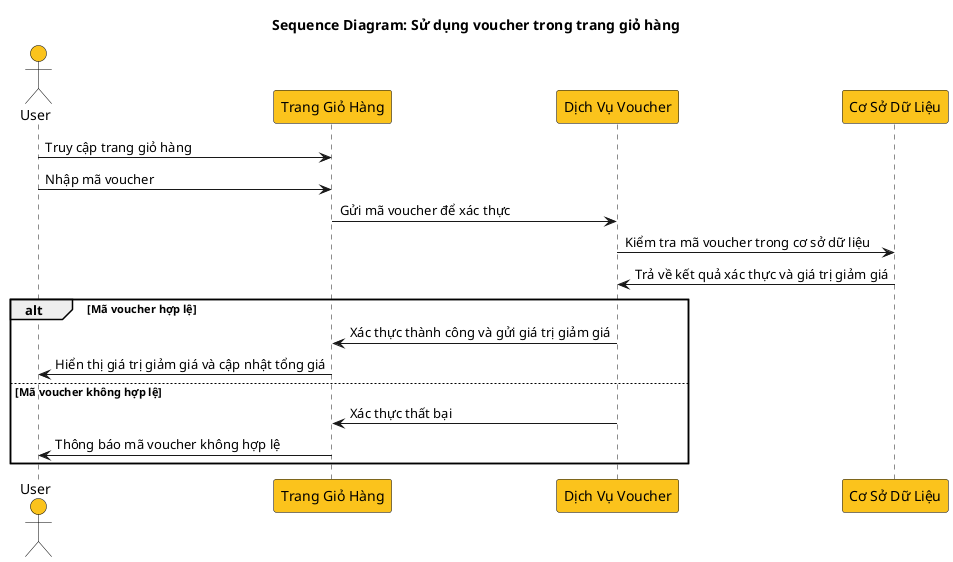 

@startuml
title Sequence Diagram: Sử dụng voucher trong trang giỏ hàng


skinparam actor {
    BackgroundColor FBC31C
    BorderColor Black
    FontColor Black
}

skinparam participant {
    BackgroundColor FBC31C
    BorderColor Black
    FontColor Black
}

actor User
participant CartPage as "Trang Giỏ Hàng"
participant VoucherService as "Dịch Vụ Voucher"
participant Database as "Cơ Sở Dữ Liệu"

User -> CartPage : Truy cập trang giỏ hàng
User -> CartPage : Nhập mã voucher
CartPage -> VoucherService : Gửi mã voucher để xác thực
VoucherService -> Database : Kiểm tra mã voucher trong cơ sở dữ liệu
Database -> VoucherService : Trả về kết quả xác thực và giá trị giảm giá

alt Mã voucher hợp lệ
    VoucherService -> CartPage : Xác thực thành công và gửi giá trị giảm giá
    CartPage -> User : Hiển thị giá trị giảm giá và cập nhật tổng giá
else Mã voucher không hợp lệ
    VoucherService -> CartPage : Xác thực thất bại
    CartPage -> User : Thông báo mã voucher không hợp lệ
end

@enduml
